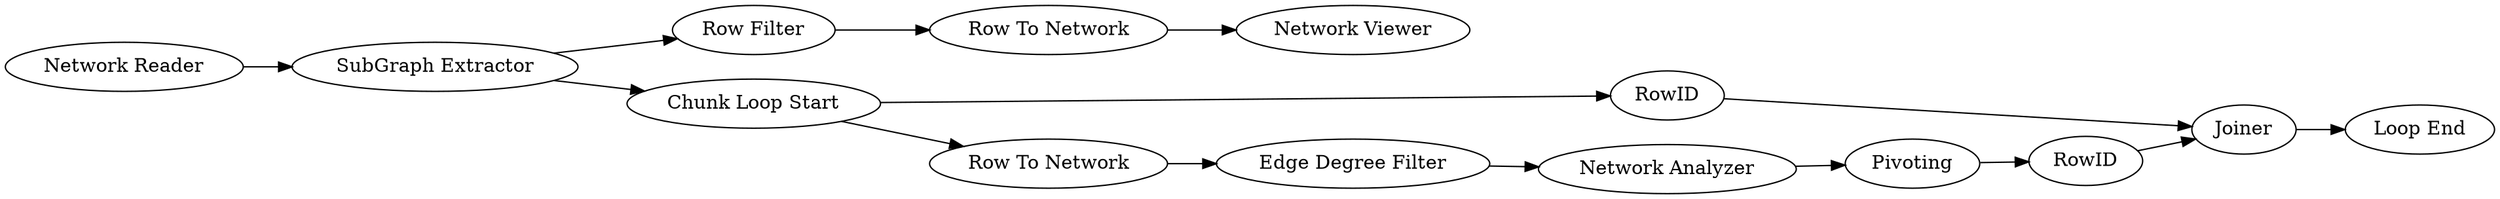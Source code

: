 digraph {
	16 -> 12
	4 -> 5
	13 -> 9
	12 -> 14
	3 -> 4
	10 -> 16
	2 -> 6
	6 -> 15
	7 -> 13
	15 -> 12
	9 -> 10
	1 -> 2
	2 -> 3
	6 -> 7
	5 [label="Network Viewer"]
	16 [label=RowID]
	14 [label="Loop End"]
	13 [label="Edge Degree Filter"]
	1 [label="Network Reader"]
	7 [label="Row To Network"]
	9 [label="Network Analyzer"]
	4 [label="Row To Network"]
	6 [label="Chunk Loop Start"]
	15 [label=RowID]
	12 [label=Joiner]
	3 [label="Row Filter"]
	2 [label="SubGraph Extractor"]
	10 [label=Pivoting]
	rankdir=LR
}
